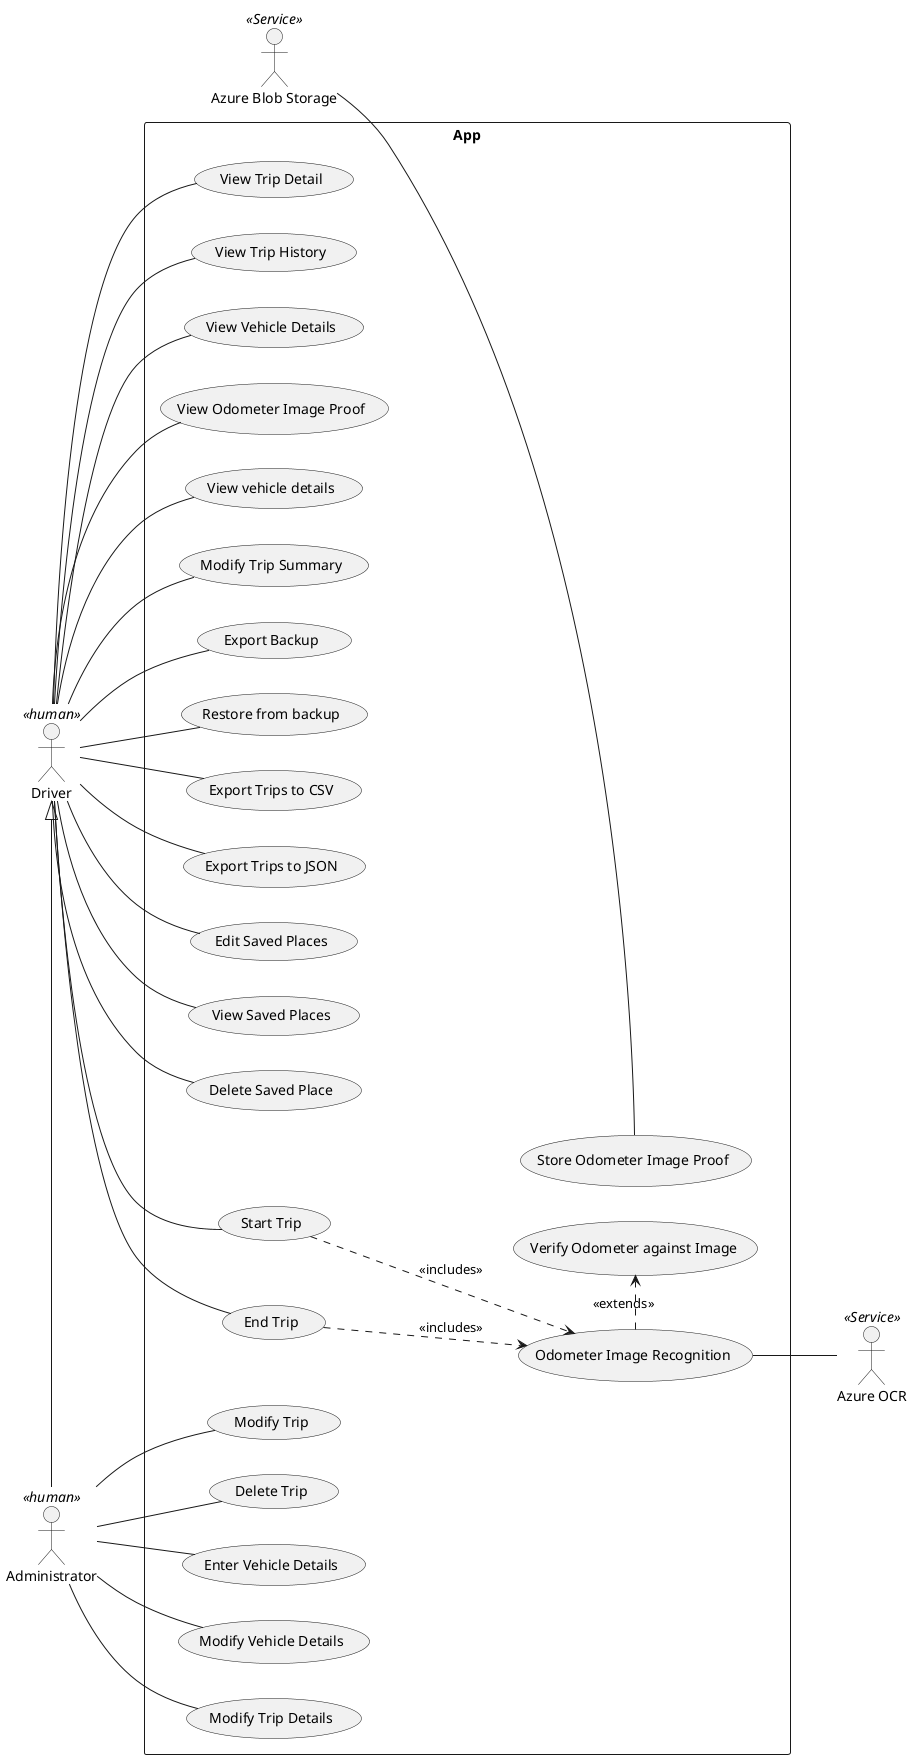 @startuml

left to right direction


actor "Driver" <<human>> as D
actor "Administrator" <<human>> as A

together {
actor "Azure OCR" <<Service>> as O
actor "Azure Blob Storage" <<Service>> as S
}


rectangle "App"  {
  
together {
  usecase "Start Trip" as UC1
  usecase "End Trip" as UC2 
  together {
        usecase "Verify Odometer against Image" as UC3
        usecase "Odometer Image Recognition" as UC4  
        usecase "Store Odometer Image Proof" as UC12
    }
  }

  usecase "View Trip Detail" as UC5 
  usecase "View Trip History" as UC6
  usecase "Modify Trip" as UC7  
  usecase "Delete Trip" as UC8 
  usecase "Enter Vehicle Details" as UC9 
  usecase "Modify Vehicle Details" as UC10 
  usecase "View Vehicle Details" as UC11  
  usecase "View Odometer Image Proof" as UC13
  usecase "View vehicle details" as UC14 
  usecase "Modify Trip Summary" as UC15
  usecase "Modify Trip Details" as UC16
  usecase "Export Backup" as UC17
  usecase "Restore from backup" as UC18
  usecase "Export Trips to CSV" as UC19
  usecase "Export Trips to JSON" as UC20
  usecase "Edit Saved Places" as UC21
  usecase "View Saved Places" as UC22
  usecase "Delete Saved Place" as UC23
}


D <|- A

UC12 -u- S

' Actor interactions with the system
D -- UC1
D -- UC2
D -- UC5
D -- UC6
D -- UC11
D -- UC13
D -- UC14
D -- UC15
D -- UC17
D -- UC18
D -- UC19
D -- UC20
D -- UC21
D -- UC22
D -- UC23

A -- UC7
A -- UC8
A -- UC9
A -- UC10
A -- UC16


UC4 -- O 



' use-case relationships
UC1 ..> UC4: <<includes>>
UC2 ..> UC4: <<includes>>
UC4 .> UC3: <<extends>>


@enduml